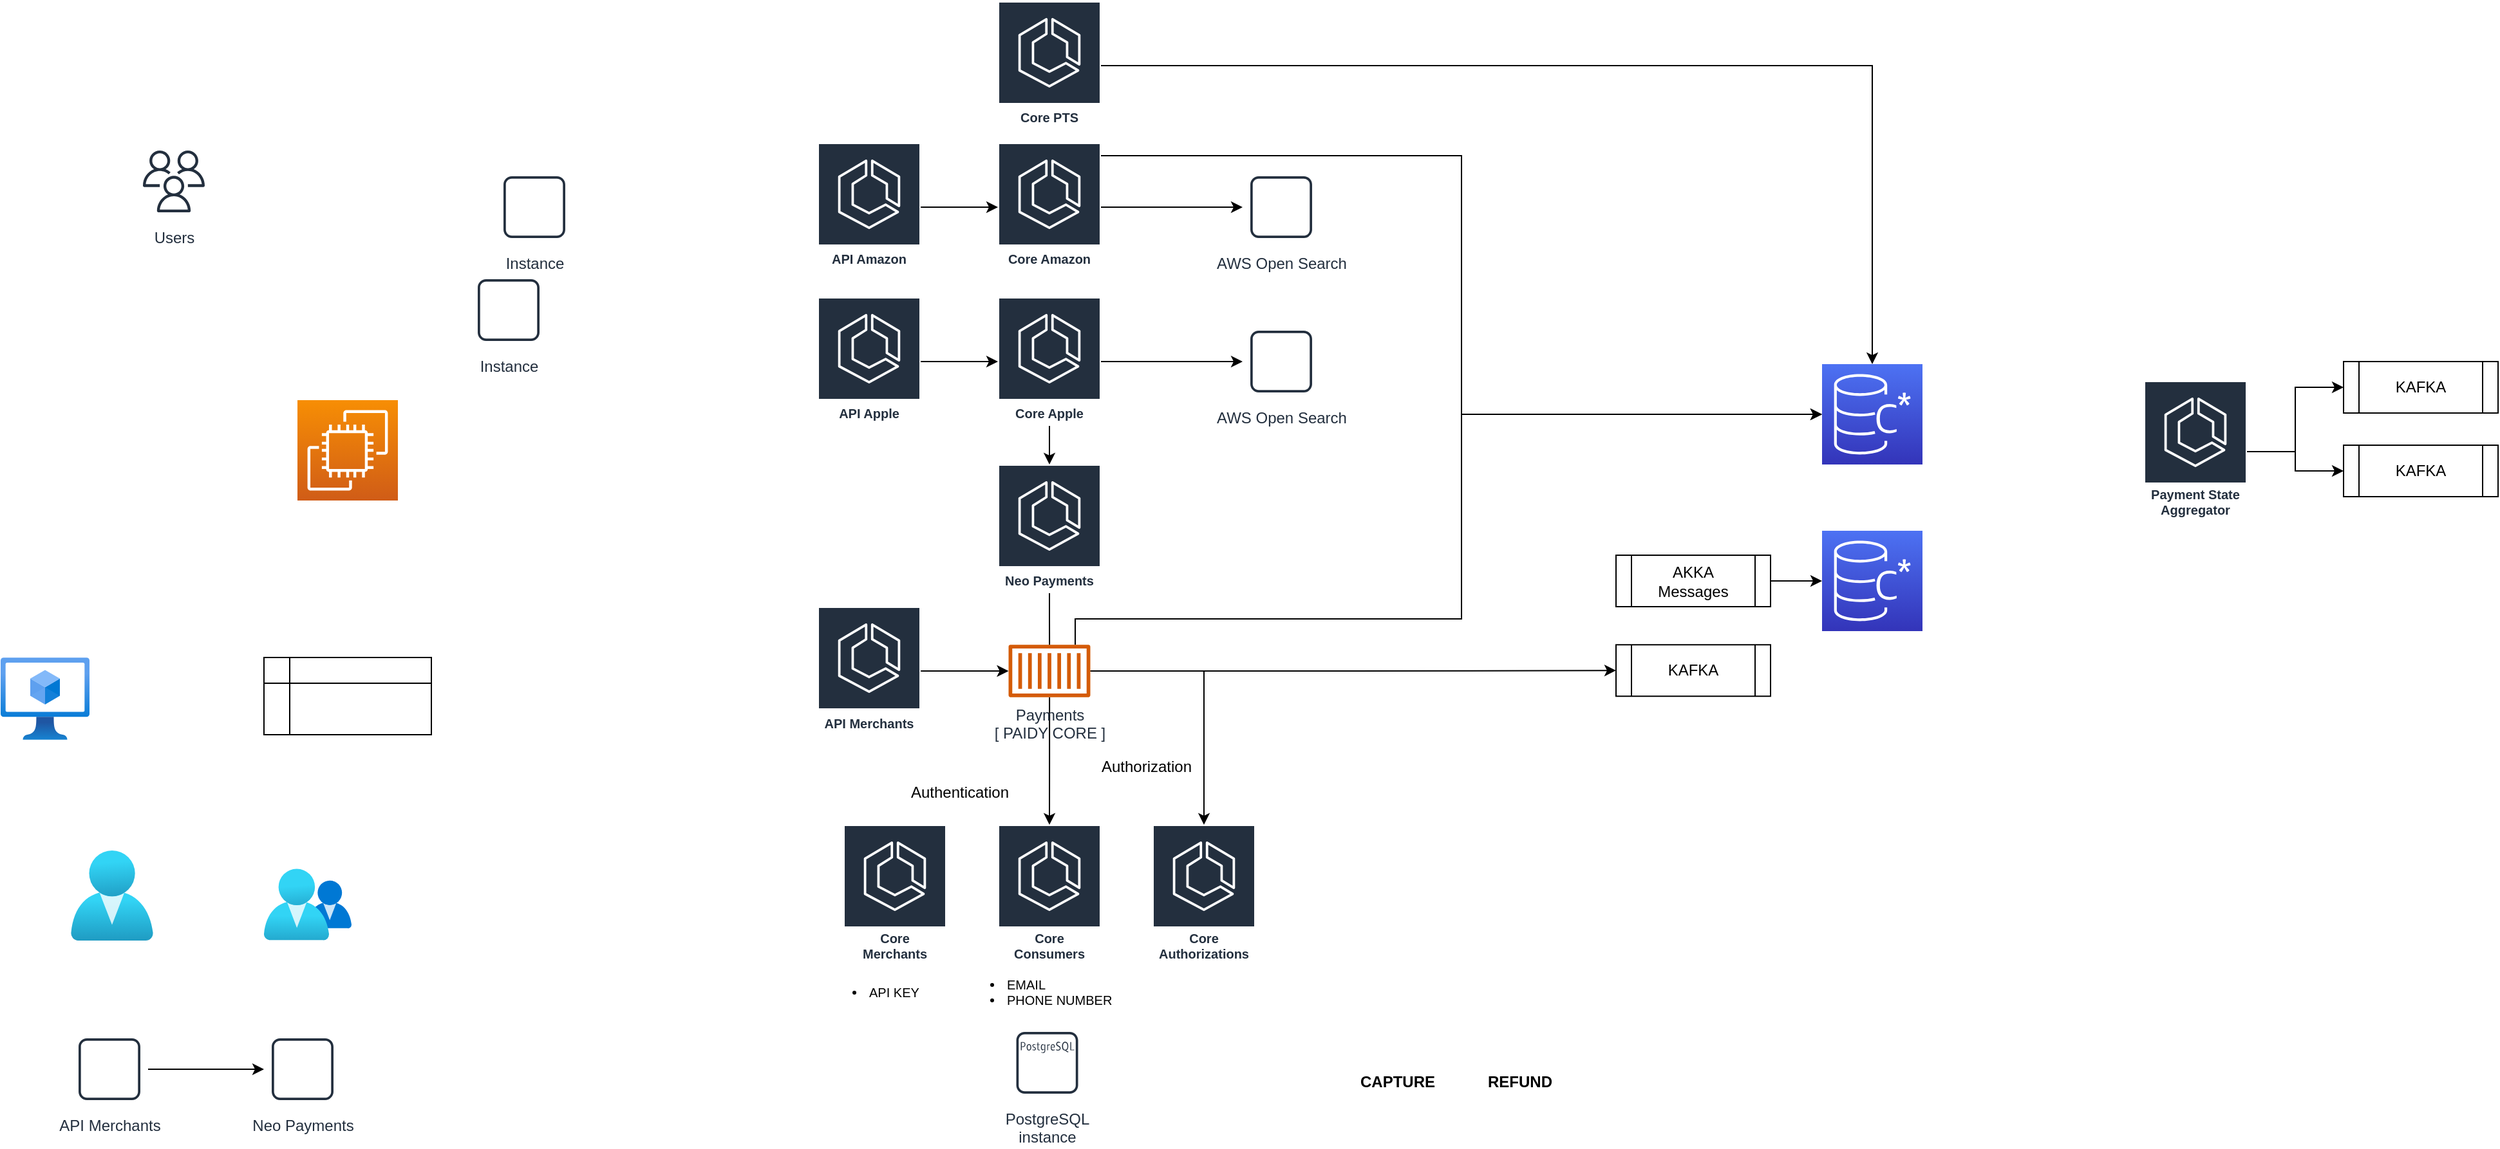 <mxfile version="20.2.8" type="github">
  <diagram id="Tv0-e5yDDcxMVYFDujWC" name="Page-1">
    <mxGraphModel dx="2574" dy="1428" grid="1" gridSize="10" guides="1" tooltips="1" connect="1" arrows="1" fold="1" page="1" pageScale="1" pageWidth="4681" pageHeight="3300" math="0" shadow="0">
      <root>
        <mxCell id="0" />
        <mxCell id="1" parent="0" />
        <mxCell id="3d-25gogKRdBtMOLDOpQ-7" value="" style="shape=internalStorage;whiteSpace=wrap;html=1;backgroundOutline=1;" parent="1" vertex="1">
          <mxGeometry x="380" y="640" width="130" height="60" as="geometry" />
        </mxCell>
        <mxCell id="aRbZgq7QH_rbILeekDce-1" value="" style="aspect=fixed;html=1;points=[];align=center;image;fontSize=12;image=img/lib/azure2/compute/Virtual_Machines_Classic.svg;" parent="1" vertex="1">
          <mxGeometry x="175.5" y="640" width="69" height="64" as="geometry" />
        </mxCell>
        <mxCell id="aRbZgq7QH_rbILeekDce-2" value="" style="points=[[0,0,0],[0.25,0,0],[0.5,0,0],[0.75,0,0],[1,0,0],[0,1,0],[0.25,1,0],[0.5,1,0],[0.75,1,0],[1,1,0],[0,0.25,0],[0,0.5,0],[0,0.75,0],[1,0.25,0],[1,0.5,0],[1,0.75,0]];outlineConnect=0;fontColor=#232F3E;gradientColor=#F78E04;gradientDirection=north;fillColor=#D05C17;strokeColor=#ffffff;dashed=0;verticalLabelPosition=bottom;verticalAlign=top;align=center;html=1;fontSize=12;fontStyle=0;aspect=fixed;shape=mxgraph.aws4.resourceIcon;resIcon=mxgraph.aws4.ec2;" parent="1" vertex="1">
          <mxGeometry x="406" y="440" width="78" height="78" as="geometry" />
        </mxCell>
        <mxCell id="aRbZgq7QH_rbILeekDce-4" value="Users" style="outlineConnect=0;fontColor=#232F3E;gradientColor=none;strokeColor=#232F3E;fillColor=#ffffff;dashed=0;verticalLabelPosition=bottom;verticalAlign=top;align=center;html=1;fontSize=12;fontStyle=0;aspect=fixed;shape=mxgraph.aws4.resourceIcon;resIcon=mxgraph.aws4.users;" parent="1" vertex="1">
          <mxGeometry x="280" y="240" width="60" height="60" as="geometry" />
        </mxCell>
        <mxCell id="aRbZgq7QH_rbILeekDce-5" value="" style="aspect=fixed;html=1;points=[];align=center;image;fontSize=12;image=img/lib/azure2/identity/Users.svg;" parent="1" vertex="1">
          <mxGeometry x="230" y="790" width="64" height="70" as="geometry" />
        </mxCell>
        <mxCell id="aRbZgq7QH_rbILeekDce-6" value="" style="aspect=fixed;html=1;points=[];align=center;image;fontSize=12;image=img/lib/azure2/identity/Groups.svg;" parent="1" vertex="1">
          <mxGeometry x="380" y="804" width="68" height="56.0" as="geometry" />
        </mxCell>
        <mxCell id="a9I8P6pw2fbRL0gJFQXK-1" value="KAFKA" style="shape=process;whiteSpace=wrap;html=1;backgroundOutline=1;" vertex="1" parent="1">
          <mxGeometry x="1430" y="630.12" width="120" height="40" as="geometry" />
        </mxCell>
        <mxCell id="a9I8P6pw2fbRL0gJFQXK-6" value="" style="edgeStyle=orthogonalEdgeStyle;rounded=0;orthogonalLoop=1;jettySize=auto;html=1;" edge="1" parent="1" source="a9I8P6pw2fbRL0gJFQXK-2" target="a9I8P6pw2fbRL0gJFQXK-5">
          <mxGeometry relative="1" as="geometry" />
        </mxCell>
        <mxCell id="a9I8P6pw2fbRL0gJFQXK-2" value="API Merchants" style="sketch=0;outlineConnect=0;fontColor=#232F3E;gradientColor=none;strokeColor=#232F3E;fillColor=#ffffff;dashed=0;verticalLabelPosition=bottom;verticalAlign=top;align=center;html=1;fontSize=12;fontStyle=0;aspect=fixed;shape=mxgraph.aws4.resourceIcon;resIcon=mxgraph.aws4.instance;" vertex="1" parent="1">
          <mxGeometry x="230" y="930" width="60" height="60" as="geometry" />
        </mxCell>
        <mxCell id="a9I8P6pw2fbRL0gJFQXK-3" value="Instance" style="sketch=0;outlineConnect=0;fontColor=#232F3E;gradientColor=none;strokeColor=#232F3E;fillColor=#ffffff;dashed=0;verticalLabelPosition=bottom;verticalAlign=top;align=center;html=1;fontSize=12;fontStyle=0;aspect=fixed;shape=mxgraph.aws4.resourceIcon;resIcon=mxgraph.aws4.instance;" vertex="1" parent="1">
          <mxGeometry x="540" y="340" width="60" height="60" as="geometry" />
        </mxCell>
        <mxCell id="a9I8P6pw2fbRL0gJFQXK-13" style="edgeStyle=orthogonalEdgeStyle;rounded=0;orthogonalLoop=1;jettySize=auto;html=1;" edge="1" parent="1" source="a9I8P6pw2fbRL0gJFQXK-34" target="a9I8P6pw2fbRL0gJFQXK-1">
          <mxGeometry relative="1" as="geometry" />
        </mxCell>
        <mxCell id="a9I8P6pw2fbRL0gJFQXK-5" value="Neo Payments" style="sketch=0;outlineConnect=0;fontColor=#232F3E;gradientColor=none;strokeColor=#232F3E;fillColor=#ffffff;dashed=0;verticalLabelPosition=bottom;verticalAlign=top;align=center;html=1;fontSize=12;fontStyle=0;aspect=fixed;shape=mxgraph.aws4.resourceIcon;resIcon=mxgraph.aws4.instance;" vertex="1" parent="1">
          <mxGeometry x="380" y="930" width="60" height="60" as="geometry" />
        </mxCell>
        <mxCell id="a9I8P6pw2fbRL0gJFQXK-7" value="Instance" style="sketch=0;outlineConnect=0;fontColor=#232F3E;gradientColor=none;strokeColor=#232F3E;fillColor=#ffffff;dashed=0;verticalLabelPosition=bottom;verticalAlign=top;align=center;html=1;fontSize=12;fontStyle=0;aspect=fixed;shape=mxgraph.aws4.resourceIcon;resIcon=mxgraph.aws4.instance;" vertex="1" parent="1">
          <mxGeometry x="560" y="260" width="60" height="60" as="geometry" />
        </mxCell>
        <mxCell id="a9I8P6pw2fbRL0gJFQXK-10" value="AWS Open Search" style="sketch=0;outlineConnect=0;fontColor=#232F3E;gradientColor=none;strokeColor=#232F3E;fillColor=#ffffff;dashed=0;verticalLabelPosition=bottom;verticalAlign=top;align=center;html=1;fontSize=12;fontStyle=0;aspect=fixed;shape=mxgraph.aws4.resourceIcon;resIcon=mxgraph.aws4.instance;" vertex="1" parent="1">
          <mxGeometry x="1140" y="380" width="60" height="60" as="geometry" />
        </mxCell>
        <mxCell id="a9I8P6pw2fbRL0gJFQXK-16" style="edgeStyle=orthogonalEdgeStyle;rounded=0;orthogonalLoop=1;jettySize=auto;html=1;" edge="1" parent="1" source="a9I8P6pw2fbRL0gJFQXK-14" target="a9I8P6pw2fbRL0gJFQXK-34">
          <mxGeometry relative="1" as="geometry" />
        </mxCell>
        <mxCell id="a9I8P6pw2fbRL0gJFQXK-14" value="API Merchants" style="sketch=0;outlineConnect=0;fontColor=#232F3E;gradientColor=none;strokeColor=#ffffff;fillColor=#232F3E;dashed=0;verticalLabelPosition=middle;verticalAlign=bottom;align=center;html=1;whiteSpace=wrap;fontSize=10;fontStyle=1;spacing=3;shape=mxgraph.aws4.productIcon;prIcon=mxgraph.aws4.ecs;" vertex="1" parent="1">
          <mxGeometry x="810" y="600.5" width="80" height="100" as="geometry" />
        </mxCell>
        <mxCell id="a9I8P6pw2fbRL0gJFQXK-18" style="edgeStyle=orthogonalEdgeStyle;rounded=0;orthogonalLoop=1;jettySize=auto;html=1;startArrow=none;" edge="1" parent="1" source="a9I8P6pw2fbRL0gJFQXK-34" target="a9I8P6pw2fbRL0gJFQXK-17">
          <mxGeometry relative="1" as="geometry" />
        </mxCell>
        <mxCell id="a9I8P6pw2fbRL0gJFQXK-21" style="edgeStyle=orthogonalEdgeStyle;rounded=0;orthogonalLoop=1;jettySize=auto;html=1;" edge="1" parent="1" source="a9I8P6pw2fbRL0gJFQXK-34" target="a9I8P6pw2fbRL0gJFQXK-20">
          <mxGeometry relative="1" as="geometry">
            <Array as="points">
              <mxPoint x="1110" y="651" />
            </Array>
          </mxGeometry>
        </mxCell>
        <mxCell id="a9I8P6pw2fbRL0gJFQXK-15" value="Neo Payments" style="sketch=0;outlineConnect=0;fontColor=#232F3E;gradientColor=none;strokeColor=#ffffff;fillColor=#232F3E;dashed=0;verticalLabelPosition=middle;verticalAlign=bottom;align=center;html=1;whiteSpace=wrap;fontSize=10;fontStyle=1;spacing=3;shape=mxgraph.aws4.productIcon;prIcon=mxgraph.aws4.ecs;" vertex="1" parent="1">
          <mxGeometry x="950" y="490" width="80" height="100" as="geometry" />
        </mxCell>
        <mxCell id="a9I8P6pw2fbRL0gJFQXK-17" value="Core Consumers" style="sketch=0;outlineConnect=0;fontColor=#232F3E;gradientColor=none;strokeColor=#ffffff;fillColor=#232F3E;dashed=0;verticalLabelPosition=middle;verticalAlign=bottom;align=center;html=1;whiteSpace=wrap;fontSize=10;fontStyle=1;spacing=3;shape=mxgraph.aws4.productIcon;prIcon=mxgraph.aws4.ecs;" vertex="1" parent="1">
          <mxGeometry x="950" y="770" width="80" height="110" as="geometry" />
        </mxCell>
        <mxCell id="a9I8P6pw2fbRL0gJFQXK-19" value="Authentication" style="text;html=1;align=center;verticalAlign=middle;resizable=0;points=[];autosize=1;strokeColor=none;fillColor=none;" vertex="1" parent="1">
          <mxGeometry x="870" y="730" width="100" height="30" as="geometry" />
        </mxCell>
        <mxCell id="a9I8P6pw2fbRL0gJFQXK-20" value="Core Authorizations" style="sketch=0;outlineConnect=0;fontColor=#232F3E;gradientColor=none;strokeColor=#ffffff;fillColor=#232F3E;dashed=0;verticalLabelPosition=middle;verticalAlign=bottom;align=center;html=1;whiteSpace=wrap;fontSize=10;fontStyle=1;spacing=3;shape=mxgraph.aws4.productIcon;prIcon=mxgraph.aws4.ecs;" vertex="1" parent="1">
          <mxGeometry x="1070" y="770" width="80" height="110" as="geometry" />
        </mxCell>
        <mxCell id="a9I8P6pw2fbRL0gJFQXK-22" value="Authorization" style="text;html=1;align=center;verticalAlign=middle;resizable=0;points=[];autosize=1;strokeColor=none;fillColor=none;" vertex="1" parent="1">
          <mxGeometry x="1020" y="710" width="90" height="30" as="geometry" />
        </mxCell>
        <mxCell id="a9I8P6pw2fbRL0gJFQXK-29" style="edgeStyle=orthogonalEdgeStyle;rounded=0;orthogonalLoop=1;jettySize=auto;html=1;" edge="1" parent="1" source="a9I8P6pw2fbRL0gJFQXK-23" target="a9I8P6pw2fbRL0gJFQXK-10">
          <mxGeometry relative="1" as="geometry" />
        </mxCell>
        <mxCell id="a9I8P6pw2fbRL0gJFQXK-37" style="edgeStyle=orthogonalEdgeStyle;rounded=0;orthogonalLoop=1;jettySize=auto;html=1;" edge="1" parent="1" source="a9I8P6pw2fbRL0gJFQXK-23" target="a9I8P6pw2fbRL0gJFQXK-15">
          <mxGeometry relative="1" as="geometry" />
        </mxCell>
        <mxCell id="a9I8P6pw2fbRL0gJFQXK-23" value="Core Apple" style="sketch=0;outlineConnect=0;fontColor=#232F3E;gradientColor=none;strokeColor=#ffffff;fillColor=#232F3E;dashed=0;verticalLabelPosition=middle;verticalAlign=bottom;align=center;html=1;whiteSpace=wrap;fontSize=10;fontStyle=1;spacing=3;shape=mxgraph.aws4.productIcon;prIcon=mxgraph.aws4.ecs;" vertex="1" parent="1">
          <mxGeometry x="950" y="360" width="80" height="100" as="geometry" />
        </mxCell>
        <mxCell id="a9I8P6pw2fbRL0gJFQXK-24" value="PostgreSQL&#xa;instance" style="sketch=0;outlineConnect=0;fontColor=#232F3E;gradientColor=none;strokeColor=#232F3E;fillColor=#ffffff;dashed=0;verticalLabelPosition=bottom;verticalAlign=top;align=center;html=1;fontSize=12;fontStyle=0;aspect=fixed;shape=mxgraph.aws4.resourceIcon;resIcon=mxgraph.aws4.postgresql_instance;" vertex="1" parent="1">
          <mxGeometry x="958.26" y="925" width="60" height="60" as="geometry" />
        </mxCell>
        <mxCell id="a9I8P6pw2fbRL0gJFQXK-33" style="edgeStyle=orthogonalEdgeStyle;rounded=0;orthogonalLoop=1;jettySize=auto;html=1;" edge="1" parent="1" source="a9I8P6pw2fbRL0gJFQXK-25" target="a9I8P6pw2fbRL0gJFQXK-23">
          <mxGeometry relative="1" as="geometry" />
        </mxCell>
        <mxCell id="a9I8P6pw2fbRL0gJFQXK-25" value="API Apple" style="sketch=0;outlineConnect=0;fontColor=#232F3E;gradientColor=none;strokeColor=#ffffff;fillColor=#232F3E;dashed=0;verticalLabelPosition=middle;verticalAlign=bottom;align=center;html=1;whiteSpace=wrap;fontSize=10;fontStyle=1;spacing=3;shape=mxgraph.aws4.productIcon;prIcon=mxgraph.aws4.ecs;" vertex="1" parent="1">
          <mxGeometry x="810" y="360" width="80" height="100" as="geometry" />
        </mxCell>
        <mxCell id="a9I8P6pw2fbRL0gJFQXK-32" style="edgeStyle=orthogonalEdgeStyle;rounded=0;orthogonalLoop=1;jettySize=auto;html=1;" edge="1" parent="1" source="a9I8P6pw2fbRL0gJFQXK-26" target="a9I8P6pw2fbRL0gJFQXK-27">
          <mxGeometry relative="1" as="geometry" />
        </mxCell>
        <mxCell id="a9I8P6pw2fbRL0gJFQXK-26" value="API Amazon" style="sketch=0;outlineConnect=0;fontColor=#232F3E;gradientColor=none;strokeColor=#ffffff;fillColor=#232F3E;dashed=0;verticalLabelPosition=middle;verticalAlign=bottom;align=center;html=1;whiteSpace=wrap;fontSize=10;fontStyle=1;spacing=3;shape=mxgraph.aws4.productIcon;prIcon=mxgraph.aws4.ecs;" vertex="1" parent="1">
          <mxGeometry x="810" y="240" width="80" height="100" as="geometry" />
        </mxCell>
        <mxCell id="a9I8P6pw2fbRL0gJFQXK-31" style="edgeStyle=orthogonalEdgeStyle;rounded=0;orthogonalLoop=1;jettySize=auto;html=1;" edge="1" parent="1" source="a9I8P6pw2fbRL0gJFQXK-27" target="a9I8P6pw2fbRL0gJFQXK-30">
          <mxGeometry relative="1" as="geometry" />
        </mxCell>
        <mxCell id="a9I8P6pw2fbRL0gJFQXK-42" style="edgeStyle=orthogonalEdgeStyle;rounded=0;orthogonalLoop=1;jettySize=auto;html=1;" edge="1" parent="1" source="a9I8P6pw2fbRL0gJFQXK-27" target="a9I8P6pw2fbRL0gJFQXK-39">
          <mxGeometry relative="1" as="geometry">
            <Array as="points">
              <mxPoint x="1310" y="250" />
              <mxPoint x="1310" y="451" />
            </Array>
          </mxGeometry>
        </mxCell>
        <mxCell id="a9I8P6pw2fbRL0gJFQXK-27" value="Core Amazon" style="sketch=0;outlineConnect=0;fontColor=#232F3E;gradientColor=none;strokeColor=#ffffff;fillColor=#232F3E;dashed=0;verticalLabelPosition=middle;verticalAlign=bottom;align=center;html=1;whiteSpace=wrap;fontSize=10;fontStyle=1;spacing=3;shape=mxgraph.aws4.productIcon;prIcon=mxgraph.aws4.ecs;" vertex="1" parent="1">
          <mxGeometry x="950" y="240" width="80" height="100" as="geometry" />
        </mxCell>
        <mxCell id="a9I8P6pw2fbRL0gJFQXK-30" value="AWS Open Search" style="sketch=0;outlineConnect=0;fontColor=#232F3E;gradientColor=none;strokeColor=#232F3E;fillColor=#ffffff;dashed=0;verticalLabelPosition=bottom;verticalAlign=top;align=center;html=1;fontSize=12;fontStyle=0;aspect=fixed;shape=mxgraph.aws4.resourceIcon;resIcon=mxgraph.aws4.instance;" vertex="1" parent="1">
          <mxGeometry x="1140" y="260" width="60" height="60" as="geometry" />
        </mxCell>
        <mxCell id="a9I8P6pw2fbRL0gJFQXK-43" style="edgeStyle=orthogonalEdgeStyle;rounded=0;orthogonalLoop=1;jettySize=auto;html=1;" edge="1" parent="1" source="a9I8P6pw2fbRL0gJFQXK-34" target="a9I8P6pw2fbRL0gJFQXK-39">
          <mxGeometry relative="1" as="geometry">
            <Array as="points">
              <mxPoint x="1010" y="610" />
              <mxPoint x="1310" y="610" />
              <mxPoint x="1310" y="451" />
            </Array>
          </mxGeometry>
        </mxCell>
        <mxCell id="a9I8P6pw2fbRL0gJFQXK-34" value="Payments&lt;br&gt;[ PAIDY CORE ]" style="sketch=0;outlineConnect=0;fontColor=#232F3E;gradientColor=none;fillColor=#D45B07;strokeColor=none;dashed=0;verticalLabelPosition=bottom;verticalAlign=top;align=center;html=1;fontSize=12;fontStyle=0;aspect=fixed;pointerEvents=1;shape=mxgraph.aws4.container_1;" vertex="1" parent="1">
          <mxGeometry x="958.26" y="630" width="63.48" height="41" as="geometry" />
        </mxCell>
        <mxCell id="a9I8P6pw2fbRL0gJFQXK-35" value="" style="edgeStyle=orthogonalEdgeStyle;rounded=0;orthogonalLoop=1;jettySize=auto;html=1;endArrow=none;" edge="1" parent="1" source="a9I8P6pw2fbRL0gJFQXK-15" target="a9I8P6pw2fbRL0gJFQXK-34">
          <mxGeometry relative="1" as="geometry">
            <mxPoint x="990" y="580" as="sourcePoint" />
            <mxPoint x="990" y="770" as="targetPoint" />
          </mxGeometry>
        </mxCell>
        <mxCell id="a9I8P6pw2fbRL0gJFQXK-41" style="edgeStyle=orthogonalEdgeStyle;rounded=0;orthogonalLoop=1;jettySize=auto;html=1;" edge="1" parent="1" source="a9I8P6pw2fbRL0gJFQXK-36" target="a9I8P6pw2fbRL0gJFQXK-39">
          <mxGeometry relative="1" as="geometry" />
        </mxCell>
        <mxCell id="a9I8P6pw2fbRL0gJFQXK-36" value="Core PTS" style="sketch=0;outlineConnect=0;fontColor=#232F3E;gradientColor=none;strokeColor=#ffffff;fillColor=#232F3E;dashed=0;verticalLabelPosition=middle;verticalAlign=bottom;align=center;html=1;whiteSpace=wrap;fontSize=10;fontStyle=1;spacing=3;shape=mxgraph.aws4.productIcon;prIcon=mxgraph.aws4.ecs;" vertex="1" parent="1">
          <mxGeometry x="950" y="130" width="80" height="100" as="geometry" />
        </mxCell>
        <mxCell id="a9I8P6pw2fbRL0gJFQXK-39" value="" style="sketch=0;points=[[0,0,0],[0.25,0,0],[0.5,0,0],[0.75,0,0],[1,0,0],[0,1,0],[0.25,1,0],[0.5,1,0],[0.75,1,0],[1,1,0],[0,0.25,0],[0,0.5,0],[0,0.75,0],[1,0.25,0],[1,0.5,0],[1,0.75,0]];outlineConnect=0;fontColor=#232F3E;gradientColor=#4D72F3;gradientDirection=north;fillColor=#3334B9;strokeColor=#ffffff;dashed=0;verticalLabelPosition=bottom;verticalAlign=top;align=center;html=1;fontSize=12;fontStyle=0;aspect=fixed;shape=mxgraph.aws4.resourceIcon;resIcon=mxgraph.aws4.managed_apache_cassandra_service;" vertex="1" parent="1">
          <mxGeometry x="1590" y="412" width="78" height="78" as="geometry" />
        </mxCell>
        <mxCell id="a9I8P6pw2fbRL0gJFQXK-48" style="edgeStyle=orthogonalEdgeStyle;rounded=0;orthogonalLoop=1;jettySize=auto;html=1;" edge="1" parent="1" source="a9I8P6pw2fbRL0gJFQXK-46" target="a9I8P6pw2fbRL0gJFQXK-47">
          <mxGeometry relative="1" as="geometry" />
        </mxCell>
        <mxCell id="a9I8P6pw2fbRL0gJFQXK-46" value="AKKA &lt;br&gt;Messages" style="shape=process;whiteSpace=wrap;html=1;backgroundOutline=1;" vertex="1" parent="1">
          <mxGeometry x="1430" y="560.5" width="120" height="40" as="geometry" />
        </mxCell>
        <mxCell id="a9I8P6pw2fbRL0gJFQXK-47" value="" style="sketch=0;points=[[0,0,0],[0.25,0,0],[0.5,0,0],[0.75,0,0],[1,0,0],[0,1,0],[0.25,1,0],[0.5,1,0],[0.75,1,0],[1,1,0],[0,0.25,0],[0,0.5,0],[0,0.75,0],[1,0.25,0],[1,0.5,0],[1,0.75,0]];outlineConnect=0;fontColor=#232F3E;gradientColor=#4D72F3;gradientDirection=north;fillColor=#3334B9;strokeColor=#ffffff;dashed=0;verticalLabelPosition=bottom;verticalAlign=top;align=center;html=1;fontSize=12;fontStyle=0;aspect=fixed;shape=mxgraph.aws4.resourceIcon;resIcon=mxgraph.aws4.managed_apache_cassandra_service;" vertex="1" parent="1">
          <mxGeometry x="1590" y="541.5" width="78" height="78" as="geometry" />
        </mxCell>
        <mxCell id="a9I8P6pw2fbRL0gJFQXK-49" value="CAPTURE" style="text;html=1;align=center;verticalAlign=middle;resizable=0;points=[];autosize=1;strokeColor=none;fillColor=none;fontStyle=1" vertex="1" parent="1">
          <mxGeometry x="1220" y="955" width="80" height="30" as="geometry" />
        </mxCell>
        <mxCell id="a9I8P6pw2fbRL0gJFQXK-50" value="REFUND" style="text;html=1;align=center;verticalAlign=middle;resizable=0;points=[];autosize=1;strokeColor=none;fillColor=none;fontStyle=1" vertex="1" parent="1">
          <mxGeometry x="1320" y="955" width="70" height="30" as="geometry" />
        </mxCell>
        <mxCell id="a9I8P6pw2fbRL0gJFQXK-51" value="&lt;ul&gt;&lt;li&gt;EMAIL&lt;/li&gt;&lt;li&gt;PHONE NUMBER&lt;/li&gt;&lt;/ul&gt;" style="text;html=1;align=left;verticalAlign=middle;resizable=0;points=[];autosize=1;strokeColor=none;fillColor=none;fontSize=10;" vertex="1" parent="1">
          <mxGeometry x="915" y="870" width="150" height="60" as="geometry" />
        </mxCell>
        <mxCell id="a9I8P6pw2fbRL0gJFQXK-52" value="Core &lt;br&gt;Merchants" style="sketch=0;outlineConnect=0;fontColor=#232F3E;gradientColor=none;strokeColor=#ffffff;fillColor=#232F3E;dashed=0;verticalLabelPosition=middle;verticalAlign=bottom;align=center;html=1;whiteSpace=wrap;fontSize=10;fontStyle=1;spacing=3;shape=mxgraph.aws4.productIcon;prIcon=mxgraph.aws4.ecs;" vertex="1" parent="1">
          <mxGeometry x="830" y="770" width="80" height="110" as="geometry" />
        </mxCell>
        <mxCell id="a9I8P6pw2fbRL0gJFQXK-53" value="&lt;ul&gt;&lt;li&gt;API KEY&lt;/li&gt;&lt;/ul&gt;" style="text;html=1;align=left;verticalAlign=middle;resizable=0;points=[];autosize=1;strokeColor=none;fillColor=none;fontSize=10;" vertex="1" parent="1">
          <mxGeometry x="808.26" y="875" width="100" height="50" as="geometry" />
        </mxCell>
        <mxCell id="a9I8P6pw2fbRL0gJFQXK-57" style="edgeStyle=orthogonalEdgeStyle;rounded=0;orthogonalLoop=1;jettySize=auto;html=1;fontSize=10;" edge="1" parent="1" source="a9I8P6pw2fbRL0gJFQXK-54" target="a9I8P6pw2fbRL0gJFQXK-55">
          <mxGeometry relative="1" as="geometry" />
        </mxCell>
        <mxCell id="a9I8P6pw2fbRL0gJFQXK-58" style="edgeStyle=orthogonalEdgeStyle;rounded=0;orthogonalLoop=1;jettySize=auto;html=1;fontSize=10;" edge="1" parent="1" source="a9I8P6pw2fbRL0gJFQXK-54" target="a9I8P6pw2fbRL0gJFQXK-56">
          <mxGeometry relative="1" as="geometry" />
        </mxCell>
        <mxCell id="a9I8P6pw2fbRL0gJFQXK-54" value="Payment State Aggregator" style="sketch=0;outlineConnect=0;fontColor=#232F3E;gradientColor=none;strokeColor=#ffffff;fillColor=#232F3E;dashed=0;verticalLabelPosition=middle;verticalAlign=bottom;align=center;html=1;whiteSpace=wrap;fontSize=10;fontStyle=1;spacing=3;shape=mxgraph.aws4.productIcon;prIcon=mxgraph.aws4.ecs;" vertex="1" parent="1">
          <mxGeometry x="1840" y="425" width="80" height="110" as="geometry" />
        </mxCell>
        <mxCell id="a9I8P6pw2fbRL0gJFQXK-55" value="KAFKA" style="shape=process;whiteSpace=wrap;html=1;backgroundOutline=1;" vertex="1" parent="1">
          <mxGeometry x="1995" y="410" width="120" height="40" as="geometry" />
        </mxCell>
        <mxCell id="a9I8P6pw2fbRL0gJFQXK-56" value="KAFKA" style="shape=process;whiteSpace=wrap;html=1;backgroundOutline=1;" vertex="1" parent="1">
          <mxGeometry x="1995" y="475" width="120" height="40" as="geometry" />
        </mxCell>
      </root>
    </mxGraphModel>
  </diagram>
</mxfile>

